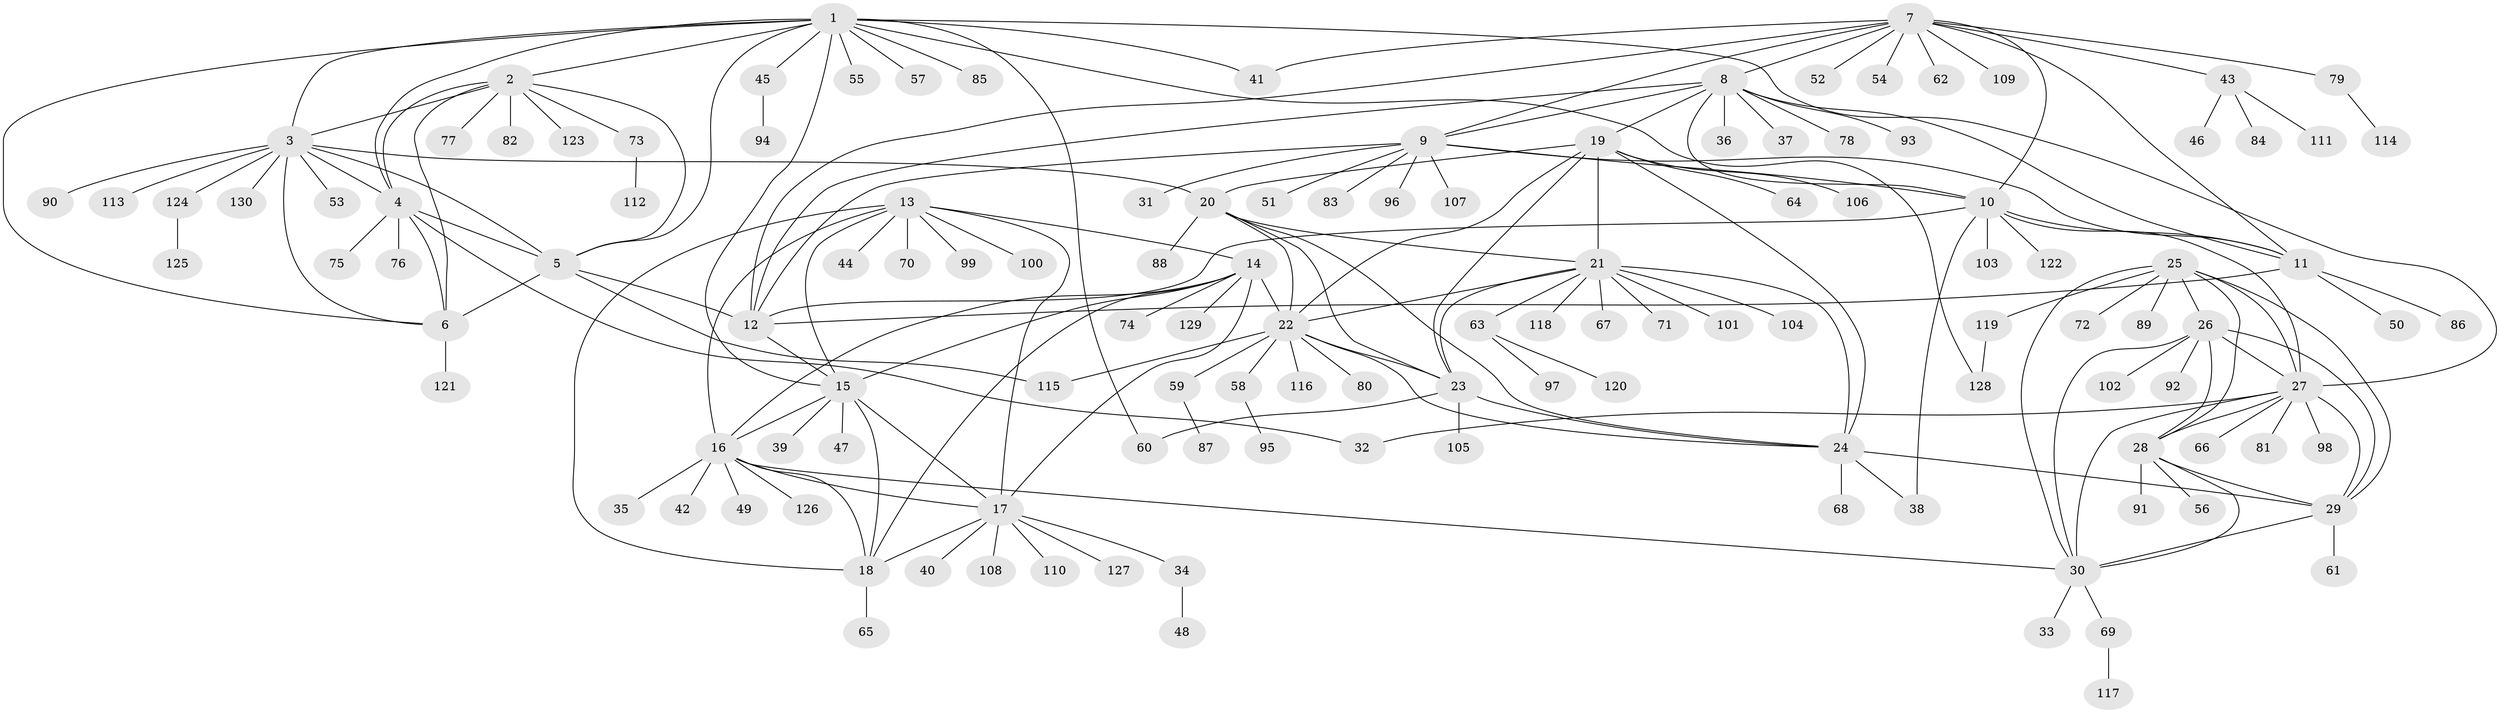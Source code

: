 // coarse degree distribution, {1: 0.6296296296296297, 10: 0.037037037037037035, 2: 0.07407407407407407, 5: 0.09259259259259259, 4: 0.037037037037037035, 9: 0.037037037037037035, 7: 0.037037037037037035, 8: 0.018518518518518517, 6: 0.018518518518518517, 11: 0.018518518518518517}
// Generated by graph-tools (version 1.1) at 2025/37/03/04/25 23:37:37]
// undirected, 130 vertices, 191 edges
graph export_dot {
  node [color=gray90,style=filled];
  1;
  2;
  3;
  4;
  5;
  6;
  7;
  8;
  9;
  10;
  11;
  12;
  13;
  14;
  15;
  16;
  17;
  18;
  19;
  20;
  21;
  22;
  23;
  24;
  25;
  26;
  27;
  28;
  29;
  30;
  31;
  32;
  33;
  34;
  35;
  36;
  37;
  38;
  39;
  40;
  41;
  42;
  43;
  44;
  45;
  46;
  47;
  48;
  49;
  50;
  51;
  52;
  53;
  54;
  55;
  56;
  57;
  58;
  59;
  60;
  61;
  62;
  63;
  64;
  65;
  66;
  67;
  68;
  69;
  70;
  71;
  72;
  73;
  74;
  75;
  76;
  77;
  78;
  79;
  80;
  81;
  82;
  83;
  84;
  85;
  86;
  87;
  88;
  89;
  90;
  91;
  92;
  93;
  94;
  95;
  96;
  97;
  98;
  99;
  100;
  101;
  102;
  103;
  104;
  105;
  106;
  107;
  108;
  109;
  110;
  111;
  112;
  113;
  114;
  115;
  116;
  117;
  118;
  119;
  120;
  121;
  122;
  123;
  124;
  125;
  126;
  127;
  128;
  129;
  130;
  1 -- 2;
  1 -- 3;
  1 -- 4;
  1 -- 5;
  1 -- 6;
  1 -- 15;
  1 -- 27;
  1 -- 41;
  1 -- 45;
  1 -- 55;
  1 -- 57;
  1 -- 60;
  1 -- 85;
  1 -- 128;
  2 -- 3;
  2 -- 4;
  2 -- 5;
  2 -- 6;
  2 -- 73;
  2 -- 77;
  2 -- 82;
  2 -- 123;
  3 -- 4;
  3 -- 5;
  3 -- 6;
  3 -- 20;
  3 -- 53;
  3 -- 90;
  3 -- 113;
  3 -- 124;
  3 -- 130;
  4 -- 5;
  4 -- 6;
  4 -- 32;
  4 -- 75;
  4 -- 76;
  5 -- 6;
  5 -- 12;
  5 -- 115;
  6 -- 121;
  7 -- 8;
  7 -- 9;
  7 -- 10;
  7 -- 11;
  7 -- 12;
  7 -- 41;
  7 -- 43;
  7 -- 52;
  7 -- 54;
  7 -- 62;
  7 -- 79;
  7 -- 109;
  8 -- 9;
  8 -- 10;
  8 -- 11;
  8 -- 12;
  8 -- 19;
  8 -- 36;
  8 -- 37;
  8 -- 78;
  8 -- 93;
  9 -- 10;
  9 -- 11;
  9 -- 12;
  9 -- 31;
  9 -- 51;
  9 -- 83;
  9 -- 96;
  9 -- 107;
  10 -- 11;
  10 -- 12;
  10 -- 27;
  10 -- 38;
  10 -- 103;
  10 -- 122;
  11 -- 12;
  11 -- 50;
  11 -- 86;
  12 -- 15;
  13 -- 14;
  13 -- 15;
  13 -- 16;
  13 -- 17;
  13 -- 18;
  13 -- 44;
  13 -- 70;
  13 -- 99;
  13 -- 100;
  14 -- 15;
  14 -- 16;
  14 -- 17;
  14 -- 18;
  14 -- 22;
  14 -- 74;
  14 -- 129;
  15 -- 16;
  15 -- 17;
  15 -- 18;
  15 -- 39;
  15 -- 47;
  16 -- 17;
  16 -- 18;
  16 -- 30;
  16 -- 35;
  16 -- 42;
  16 -- 49;
  16 -- 126;
  17 -- 18;
  17 -- 34;
  17 -- 40;
  17 -- 108;
  17 -- 110;
  17 -- 127;
  18 -- 65;
  19 -- 20;
  19 -- 21;
  19 -- 22;
  19 -- 23;
  19 -- 24;
  19 -- 64;
  19 -- 106;
  20 -- 21;
  20 -- 22;
  20 -- 23;
  20 -- 24;
  20 -- 88;
  21 -- 22;
  21 -- 23;
  21 -- 24;
  21 -- 63;
  21 -- 67;
  21 -- 71;
  21 -- 101;
  21 -- 104;
  21 -- 118;
  22 -- 23;
  22 -- 24;
  22 -- 58;
  22 -- 59;
  22 -- 80;
  22 -- 115;
  22 -- 116;
  23 -- 24;
  23 -- 60;
  23 -- 105;
  24 -- 29;
  24 -- 38;
  24 -- 68;
  25 -- 26;
  25 -- 27;
  25 -- 28;
  25 -- 29;
  25 -- 30;
  25 -- 72;
  25 -- 89;
  25 -- 119;
  26 -- 27;
  26 -- 28;
  26 -- 29;
  26 -- 30;
  26 -- 92;
  26 -- 102;
  27 -- 28;
  27 -- 29;
  27 -- 30;
  27 -- 32;
  27 -- 66;
  27 -- 81;
  27 -- 98;
  28 -- 29;
  28 -- 30;
  28 -- 56;
  28 -- 91;
  29 -- 30;
  29 -- 61;
  30 -- 33;
  30 -- 69;
  34 -- 48;
  43 -- 46;
  43 -- 84;
  43 -- 111;
  45 -- 94;
  58 -- 95;
  59 -- 87;
  63 -- 97;
  63 -- 120;
  69 -- 117;
  73 -- 112;
  79 -- 114;
  119 -- 128;
  124 -- 125;
}
